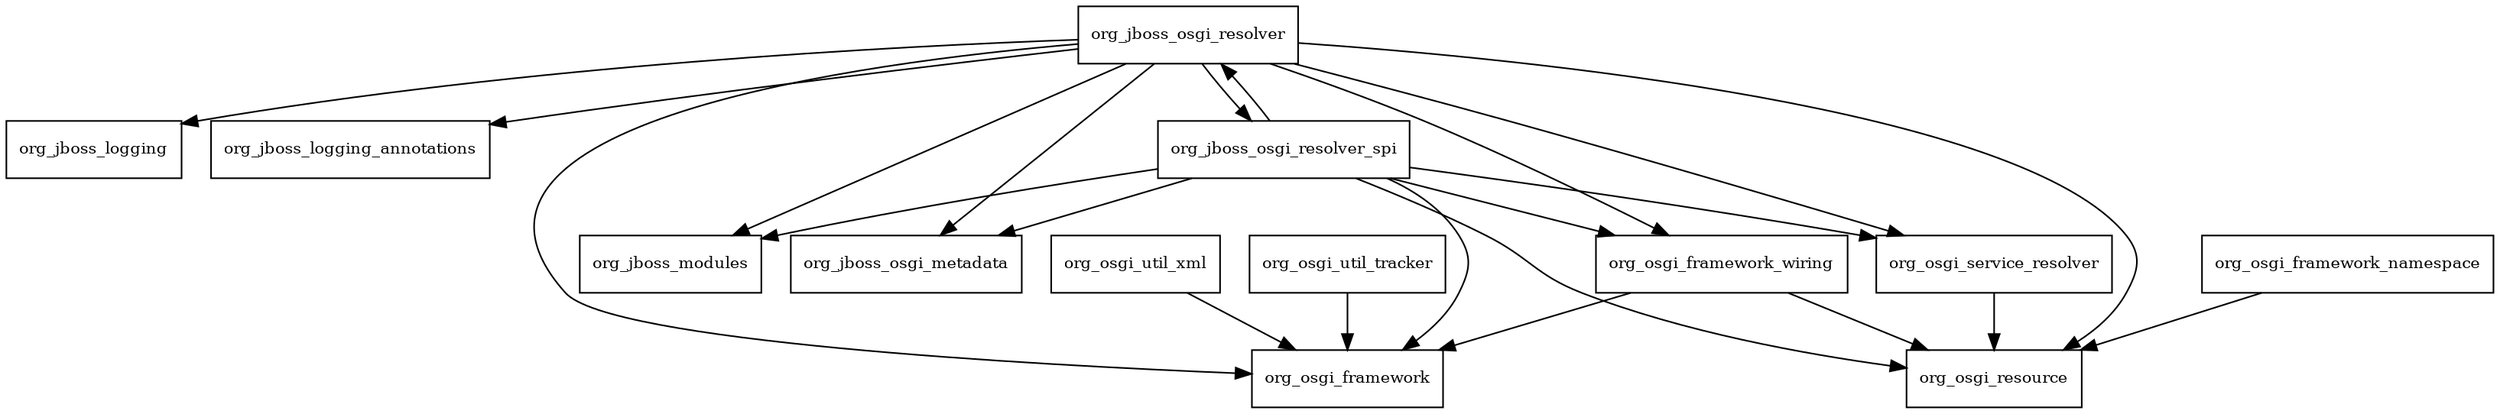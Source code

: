 digraph jbosgi_resolver_api_3_0_1_Final_redhat_1_package_dependencies {
  node [shape = box, fontsize=10.0];
  org_jboss_osgi_resolver -> org_jboss_logging;
  org_jboss_osgi_resolver -> org_jboss_logging_annotations;
  org_jboss_osgi_resolver -> org_jboss_modules;
  org_jboss_osgi_resolver -> org_jboss_osgi_metadata;
  org_jboss_osgi_resolver -> org_jboss_osgi_resolver_spi;
  org_jboss_osgi_resolver -> org_osgi_framework;
  org_jboss_osgi_resolver -> org_osgi_framework_wiring;
  org_jboss_osgi_resolver -> org_osgi_resource;
  org_jboss_osgi_resolver -> org_osgi_service_resolver;
  org_jboss_osgi_resolver_spi -> org_jboss_modules;
  org_jboss_osgi_resolver_spi -> org_jboss_osgi_metadata;
  org_jboss_osgi_resolver_spi -> org_jboss_osgi_resolver;
  org_jboss_osgi_resolver_spi -> org_osgi_framework;
  org_jboss_osgi_resolver_spi -> org_osgi_framework_wiring;
  org_jboss_osgi_resolver_spi -> org_osgi_resource;
  org_jboss_osgi_resolver_spi -> org_osgi_service_resolver;
  org_osgi_framework_namespace -> org_osgi_resource;
  org_osgi_framework_wiring -> org_osgi_framework;
  org_osgi_framework_wiring -> org_osgi_resource;
  org_osgi_service_resolver -> org_osgi_resource;
  org_osgi_util_tracker -> org_osgi_framework;
  org_osgi_util_xml -> org_osgi_framework;
}
